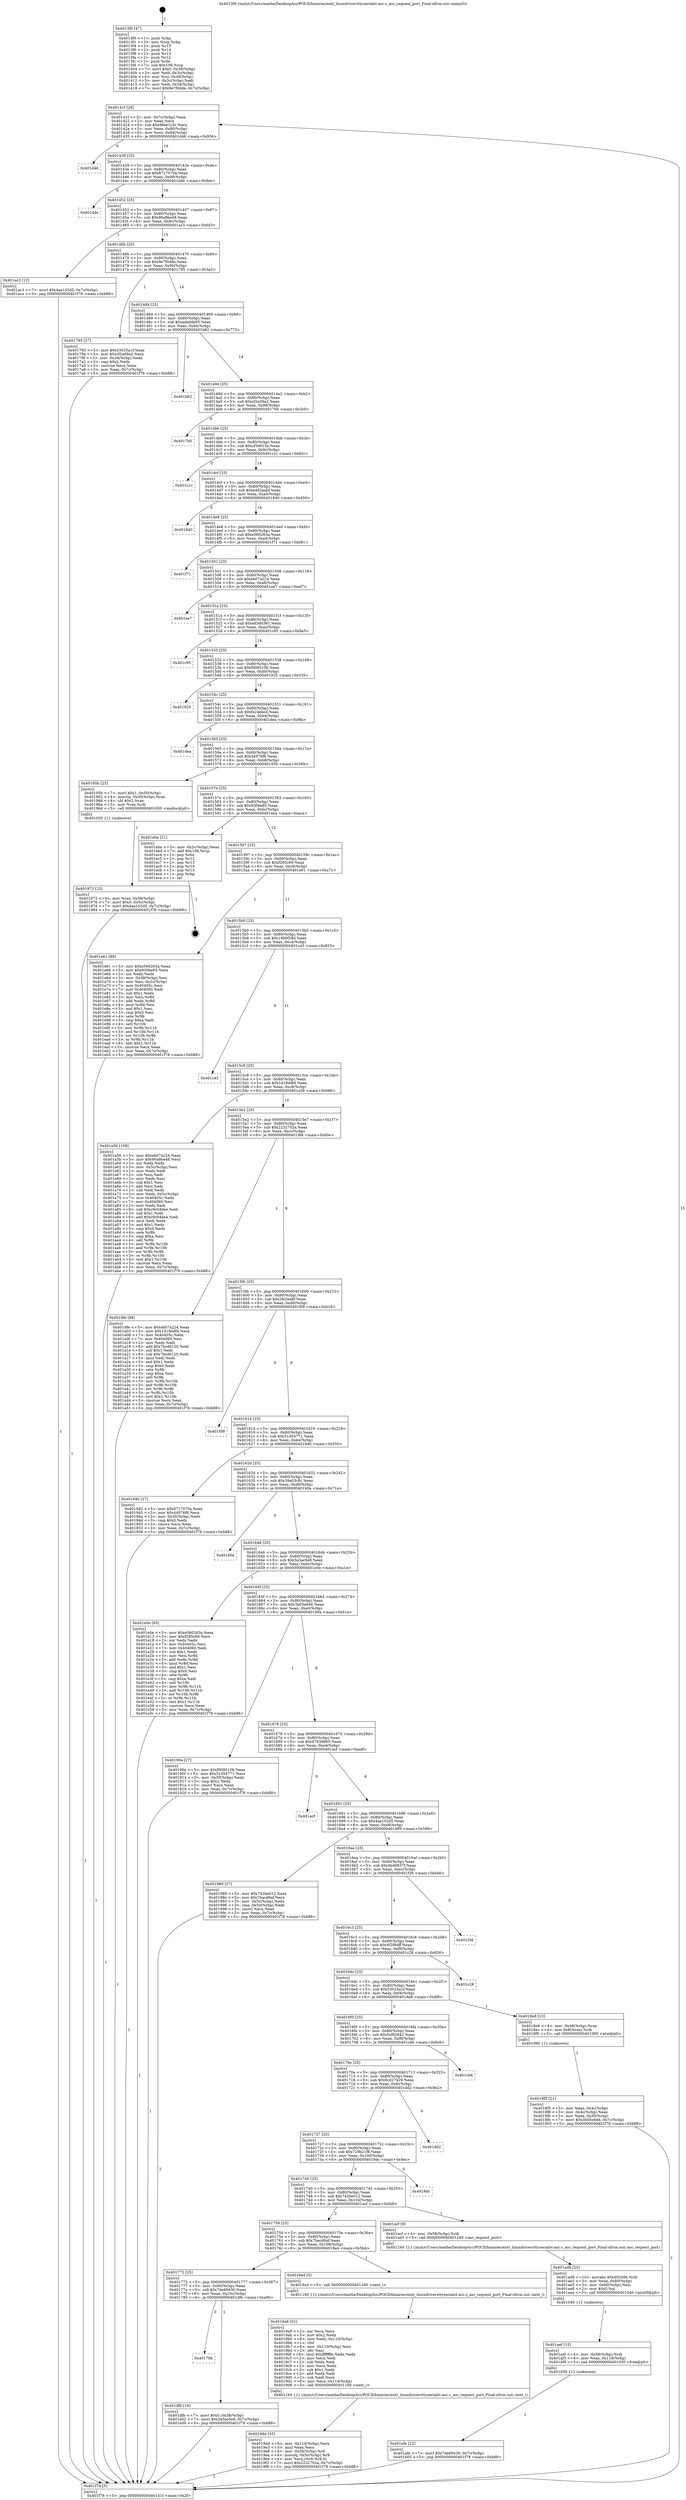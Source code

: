 digraph "0x4013f0" {
  label = "0x4013f0 (/mnt/c/Users/mathe/Desktop/tcc/POCII/binaries/extr_linuxdriversttyserialst-asc.c_asc_request_port_Final-ollvm.out::main(0))"
  labelloc = "t"
  node[shape=record]

  Entry [label="",width=0.3,height=0.3,shape=circle,fillcolor=black,style=filled]
  "0x40141f" [label="{
     0x40141f [26]\l
     | [instrs]\l
     &nbsp;&nbsp;0x40141f \<+3\>: mov -0x7c(%rbp),%eax\l
     &nbsp;&nbsp;0x401422 \<+2\>: mov %eax,%ecx\l
     &nbsp;&nbsp;0x401424 \<+6\>: sub $0x86ee1c3c,%ecx\l
     &nbsp;&nbsp;0x40142a \<+3\>: mov %eax,-0x80(%rbp)\l
     &nbsp;&nbsp;0x40142d \<+6\>: mov %ecx,-0x84(%rbp)\l
     &nbsp;&nbsp;0x401433 \<+6\>: je 0000000000401d46 \<main+0x956\>\l
  }"]
  "0x401d46" [label="{
     0x401d46\l
  }", style=dashed]
  "0x401439" [label="{
     0x401439 [25]\l
     | [instrs]\l
     &nbsp;&nbsp;0x401439 \<+5\>: jmp 000000000040143e \<main+0x4e\>\l
     &nbsp;&nbsp;0x40143e \<+3\>: mov -0x80(%rbp),%eax\l
     &nbsp;&nbsp;0x401441 \<+5\>: sub $0x8717070a,%eax\l
     &nbsp;&nbsp;0x401446 \<+6\>: mov %eax,-0x88(%rbp)\l
     &nbsp;&nbsp;0x40144c \<+6\>: je 0000000000401dde \<main+0x9ee\>\l
  }"]
  Exit [label="",width=0.3,height=0.3,shape=circle,fillcolor=black,style=filled,peripheries=2]
  "0x401dde" [label="{
     0x401dde\l
  }", style=dashed]
  "0x401452" [label="{
     0x401452 [25]\l
     | [instrs]\l
     &nbsp;&nbsp;0x401452 \<+5\>: jmp 0000000000401457 \<main+0x67\>\l
     &nbsp;&nbsp;0x401457 \<+3\>: mov -0x80(%rbp),%eax\l
     &nbsp;&nbsp;0x40145a \<+5\>: sub $0x90a9be48,%eax\l
     &nbsp;&nbsp;0x40145f \<+6\>: mov %eax,-0x8c(%rbp)\l
     &nbsp;&nbsp;0x401465 \<+6\>: je 0000000000401ac3 \<main+0x6d3\>\l
  }"]
  "0x40178b" [label="{
     0x40178b\l
  }", style=dashed]
  "0x401ac3" [label="{
     0x401ac3 [12]\l
     | [instrs]\l
     &nbsp;&nbsp;0x401ac3 \<+7\>: movl $0x4aa102d5,-0x7c(%rbp)\l
     &nbsp;&nbsp;0x401aca \<+5\>: jmp 0000000000401f78 \<main+0xb88\>\l
  }"]
  "0x40146b" [label="{
     0x40146b [25]\l
     | [instrs]\l
     &nbsp;&nbsp;0x40146b \<+5\>: jmp 0000000000401470 \<main+0x80\>\l
     &nbsp;&nbsp;0x401470 \<+3\>: mov -0x80(%rbp),%eax\l
     &nbsp;&nbsp;0x401473 \<+5\>: sub $0x9e7f0dde,%eax\l
     &nbsp;&nbsp;0x401478 \<+6\>: mov %eax,-0x90(%rbp)\l
     &nbsp;&nbsp;0x40147e \<+6\>: je 0000000000401795 \<main+0x3a5\>\l
  }"]
  "0x401dfb" [label="{
     0x401dfb [19]\l
     | [instrs]\l
     &nbsp;&nbsp;0x401dfb \<+7\>: movl $0x0,-0x38(%rbp)\l
     &nbsp;&nbsp;0x401e02 \<+7\>: movl $0x3a3ac5e8,-0x7c(%rbp)\l
     &nbsp;&nbsp;0x401e09 \<+5\>: jmp 0000000000401f78 \<main+0xb88\>\l
  }"]
  "0x401795" [label="{
     0x401795 [27]\l
     | [instrs]\l
     &nbsp;&nbsp;0x401795 \<+5\>: mov $0x53025a1f,%eax\l
     &nbsp;&nbsp;0x40179a \<+5\>: mov $0xcf2a09a2,%ecx\l
     &nbsp;&nbsp;0x40179f \<+3\>: mov -0x34(%rbp),%edx\l
     &nbsp;&nbsp;0x4017a2 \<+3\>: cmp $0x2,%edx\l
     &nbsp;&nbsp;0x4017a5 \<+3\>: cmovne %ecx,%eax\l
     &nbsp;&nbsp;0x4017a8 \<+3\>: mov %eax,-0x7c(%rbp)\l
     &nbsp;&nbsp;0x4017ab \<+5\>: jmp 0000000000401f78 \<main+0xb88\>\l
  }"]
  "0x401484" [label="{
     0x401484 [25]\l
     | [instrs]\l
     &nbsp;&nbsp;0x401484 \<+5\>: jmp 0000000000401489 \<main+0x99\>\l
     &nbsp;&nbsp;0x401489 \<+3\>: mov -0x80(%rbp),%eax\l
     &nbsp;&nbsp;0x40148c \<+5\>: sub $0xaabdda95,%eax\l
     &nbsp;&nbsp;0x401491 \<+6\>: mov %eax,-0x94(%rbp)\l
     &nbsp;&nbsp;0x401497 \<+6\>: je 0000000000401b62 \<main+0x772\>\l
  }"]
  "0x401f78" [label="{
     0x401f78 [5]\l
     | [instrs]\l
     &nbsp;&nbsp;0x401f78 \<+5\>: jmp 000000000040141f \<main+0x2f\>\l
  }"]
  "0x4013f0" [label="{
     0x4013f0 [47]\l
     | [instrs]\l
     &nbsp;&nbsp;0x4013f0 \<+1\>: push %rbp\l
     &nbsp;&nbsp;0x4013f1 \<+3\>: mov %rsp,%rbp\l
     &nbsp;&nbsp;0x4013f4 \<+2\>: push %r15\l
     &nbsp;&nbsp;0x4013f6 \<+2\>: push %r14\l
     &nbsp;&nbsp;0x4013f8 \<+2\>: push %r13\l
     &nbsp;&nbsp;0x4013fa \<+2\>: push %r12\l
     &nbsp;&nbsp;0x4013fc \<+1\>: push %rbx\l
     &nbsp;&nbsp;0x4013fd \<+7\>: sub $0x108,%rsp\l
     &nbsp;&nbsp;0x401404 \<+7\>: movl $0x0,-0x38(%rbp)\l
     &nbsp;&nbsp;0x40140b \<+3\>: mov %edi,-0x3c(%rbp)\l
     &nbsp;&nbsp;0x40140e \<+4\>: mov %rsi,-0x48(%rbp)\l
     &nbsp;&nbsp;0x401412 \<+3\>: mov -0x3c(%rbp),%edi\l
     &nbsp;&nbsp;0x401415 \<+3\>: mov %edi,-0x34(%rbp)\l
     &nbsp;&nbsp;0x401418 \<+7\>: movl $0x9e7f0dde,-0x7c(%rbp)\l
  }"]
  "0x401afe" [label="{
     0x401afe [12]\l
     | [instrs]\l
     &nbsp;&nbsp;0x401afe \<+7\>: movl $0x7de69430,-0x7c(%rbp)\l
     &nbsp;&nbsp;0x401b05 \<+5\>: jmp 0000000000401f78 \<main+0xb88\>\l
  }"]
  "0x401b62" [label="{
     0x401b62\l
  }", style=dashed]
  "0x40149d" [label="{
     0x40149d [25]\l
     | [instrs]\l
     &nbsp;&nbsp;0x40149d \<+5\>: jmp 00000000004014a2 \<main+0xb2\>\l
     &nbsp;&nbsp;0x4014a2 \<+3\>: mov -0x80(%rbp),%eax\l
     &nbsp;&nbsp;0x4014a5 \<+5\>: sub $0xcf2a09a2,%eax\l
     &nbsp;&nbsp;0x4014aa \<+6\>: mov %eax,-0x98(%rbp)\l
     &nbsp;&nbsp;0x4014b0 \<+6\>: je 00000000004017b0 \<main+0x3c0\>\l
  }"]
  "0x401aef" [label="{
     0x401aef [15]\l
     | [instrs]\l
     &nbsp;&nbsp;0x401aef \<+4\>: mov -0x58(%rbp),%rdi\l
     &nbsp;&nbsp;0x401af3 \<+6\>: mov %eax,-0x118(%rbp)\l
     &nbsp;&nbsp;0x401af9 \<+5\>: call 0000000000401030 \<free@plt\>\l
     | [calls]\l
     &nbsp;&nbsp;0x401030 \{1\} (unknown)\l
  }"]
  "0x4017b0" [label="{
     0x4017b0\l
  }", style=dashed]
  "0x4014b6" [label="{
     0x4014b6 [25]\l
     | [instrs]\l
     &nbsp;&nbsp;0x4014b6 \<+5\>: jmp 00000000004014bb \<main+0xcb\>\l
     &nbsp;&nbsp;0x4014bb \<+3\>: mov -0x80(%rbp),%eax\l
     &nbsp;&nbsp;0x4014be \<+5\>: sub $0xcf3d615a,%eax\l
     &nbsp;&nbsp;0x4014c3 \<+6\>: mov %eax,-0x9c(%rbp)\l
     &nbsp;&nbsp;0x4014c9 \<+6\>: je 0000000000401c1c \<main+0x82c\>\l
  }"]
  "0x401ad8" [label="{
     0x401ad8 [23]\l
     | [instrs]\l
     &nbsp;&nbsp;0x401ad8 \<+10\>: movabs $0x4020d6,%rdi\l
     &nbsp;&nbsp;0x401ae2 \<+3\>: mov %eax,-0x60(%rbp)\l
     &nbsp;&nbsp;0x401ae5 \<+3\>: mov -0x60(%rbp),%esi\l
     &nbsp;&nbsp;0x401ae8 \<+2\>: mov $0x0,%al\l
     &nbsp;&nbsp;0x401aea \<+5\>: call 0000000000401040 \<printf@plt\>\l
     | [calls]\l
     &nbsp;&nbsp;0x401040 \{1\} (unknown)\l
  }"]
  "0x401c1c" [label="{
     0x401c1c\l
  }", style=dashed]
  "0x4014cf" [label="{
     0x4014cf [25]\l
     | [instrs]\l
     &nbsp;&nbsp;0x4014cf \<+5\>: jmp 00000000004014d4 \<main+0xe4\>\l
     &nbsp;&nbsp;0x4014d4 \<+3\>: mov -0x80(%rbp),%eax\l
     &nbsp;&nbsp;0x4014d7 \<+5\>: sub $0xe482aabf,%eax\l
     &nbsp;&nbsp;0x4014dc \<+6\>: mov %eax,-0xa0(%rbp)\l
     &nbsp;&nbsp;0x4014e2 \<+6\>: je 0000000000401840 \<main+0x450\>\l
  }"]
  "0x4019dd" [label="{
     0x4019dd [33]\l
     | [instrs]\l
     &nbsp;&nbsp;0x4019dd \<+6\>: mov -0x114(%rbp),%ecx\l
     &nbsp;&nbsp;0x4019e3 \<+3\>: imul %eax,%ecx\l
     &nbsp;&nbsp;0x4019e6 \<+4\>: mov -0x58(%rbp),%r8\l
     &nbsp;&nbsp;0x4019ea \<+4\>: movslq -0x5c(%rbp),%r9\l
     &nbsp;&nbsp;0x4019ee \<+4\>: mov %ecx,(%r8,%r9,4)\l
     &nbsp;&nbsp;0x4019f2 \<+7\>: movl $0x2232702a,-0x7c(%rbp)\l
     &nbsp;&nbsp;0x4019f9 \<+5\>: jmp 0000000000401f78 \<main+0xb88\>\l
  }"]
  "0x401840" [label="{
     0x401840\l
  }", style=dashed]
  "0x4014e8" [label="{
     0x4014e8 [25]\l
     | [instrs]\l
     &nbsp;&nbsp;0x4014e8 \<+5\>: jmp 00000000004014ed \<main+0xfd\>\l
     &nbsp;&nbsp;0x4014ed \<+3\>: mov -0x80(%rbp),%eax\l
     &nbsp;&nbsp;0x4014f0 \<+5\>: sub $0xe560263a,%eax\l
     &nbsp;&nbsp;0x4014f5 \<+6\>: mov %eax,-0xa4(%rbp)\l
     &nbsp;&nbsp;0x4014fb \<+6\>: je 0000000000401f71 \<main+0xb81\>\l
  }"]
  "0x4019a9" [label="{
     0x4019a9 [52]\l
     | [instrs]\l
     &nbsp;&nbsp;0x4019a9 \<+2\>: xor %ecx,%ecx\l
     &nbsp;&nbsp;0x4019ab \<+5\>: mov $0x2,%edx\l
     &nbsp;&nbsp;0x4019b0 \<+6\>: mov %edx,-0x110(%rbp)\l
     &nbsp;&nbsp;0x4019b6 \<+1\>: cltd\l
     &nbsp;&nbsp;0x4019b7 \<+6\>: mov -0x110(%rbp),%esi\l
     &nbsp;&nbsp;0x4019bd \<+2\>: idiv %esi\l
     &nbsp;&nbsp;0x4019bf \<+6\>: imul $0xfffffffe,%edx,%edx\l
     &nbsp;&nbsp;0x4019c5 \<+2\>: mov %ecx,%edi\l
     &nbsp;&nbsp;0x4019c7 \<+2\>: sub %edx,%edi\l
     &nbsp;&nbsp;0x4019c9 \<+2\>: mov %ecx,%edx\l
     &nbsp;&nbsp;0x4019cb \<+3\>: sub $0x1,%edx\l
     &nbsp;&nbsp;0x4019ce \<+2\>: add %edx,%edi\l
     &nbsp;&nbsp;0x4019d0 \<+2\>: sub %edi,%ecx\l
     &nbsp;&nbsp;0x4019d2 \<+6\>: mov %ecx,-0x114(%rbp)\l
     &nbsp;&nbsp;0x4019d8 \<+5\>: call 0000000000401160 \<next_i\>\l
     | [calls]\l
     &nbsp;&nbsp;0x401160 \{1\} (/mnt/c/Users/mathe/Desktop/tcc/POCII/binaries/extr_linuxdriversttyserialst-asc.c_asc_request_port_Final-ollvm.out::next_i)\l
  }"]
  "0x401f71" [label="{
     0x401f71\l
  }", style=dashed]
  "0x401501" [label="{
     0x401501 [25]\l
     | [instrs]\l
     &nbsp;&nbsp;0x401501 \<+5\>: jmp 0000000000401506 \<main+0x116\>\l
     &nbsp;&nbsp;0x401506 \<+3\>: mov -0x80(%rbp),%eax\l
     &nbsp;&nbsp;0x401509 \<+5\>: sub $0xeb07a224,%eax\l
     &nbsp;&nbsp;0x40150e \<+6\>: mov %eax,-0xa8(%rbp)\l
     &nbsp;&nbsp;0x401514 \<+6\>: je 0000000000401ee7 \<main+0xaf7\>\l
  }"]
  "0x401772" [label="{
     0x401772 [25]\l
     | [instrs]\l
     &nbsp;&nbsp;0x401772 \<+5\>: jmp 0000000000401777 \<main+0x387\>\l
     &nbsp;&nbsp;0x401777 \<+3\>: mov -0x80(%rbp),%eax\l
     &nbsp;&nbsp;0x40177a \<+5\>: sub $0x7de69430,%eax\l
     &nbsp;&nbsp;0x40177f \<+6\>: mov %eax,-0x10c(%rbp)\l
     &nbsp;&nbsp;0x401785 \<+6\>: je 0000000000401dfb \<main+0xa0b\>\l
  }"]
  "0x401ee7" [label="{
     0x401ee7\l
  }", style=dashed]
  "0x40151a" [label="{
     0x40151a [25]\l
     | [instrs]\l
     &nbsp;&nbsp;0x40151a \<+5\>: jmp 000000000040151f \<main+0x12f\>\l
     &nbsp;&nbsp;0x40151f \<+3\>: mov -0x80(%rbp),%eax\l
     &nbsp;&nbsp;0x401522 \<+5\>: sub $0xed3d0361,%eax\l
     &nbsp;&nbsp;0x401527 \<+6\>: mov %eax,-0xac(%rbp)\l
     &nbsp;&nbsp;0x40152d \<+6\>: je 0000000000401c95 \<main+0x8a5\>\l
  }"]
  "0x4019a4" [label="{
     0x4019a4 [5]\l
     | [instrs]\l
     &nbsp;&nbsp;0x4019a4 \<+5\>: call 0000000000401160 \<next_i\>\l
     | [calls]\l
     &nbsp;&nbsp;0x401160 \{1\} (/mnt/c/Users/mathe/Desktop/tcc/POCII/binaries/extr_linuxdriversttyserialst-asc.c_asc_request_port_Final-ollvm.out::next_i)\l
  }"]
  "0x401c95" [label="{
     0x401c95\l
  }", style=dashed]
  "0x401533" [label="{
     0x401533 [25]\l
     | [instrs]\l
     &nbsp;&nbsp;0x401533 \<+5\>: jmp 0000000000401538 \<main+0x148\>\l
     &nbsp;&nbsp;0x401538 \<+3\>: mov -0x80(%rbp),%eax\l
     &nbsp;&nbsp;0x40153b \<+5\>: sub $0xf009510b,%eax\l
     &nbsp;&nbsp;0x401540 \<+6\>: mov %eax,-0xb0(%rbp)\l
     &nbsp;&nbsp;0x401546 \<+6\>: je 0000000000401925 \<main+0x535\>\l
  }"]
  "0x401759" [label="{
     0x401759 [25]\l
     | [instrs]\l
     &nbsp;&nbsp;0x401759 \<+5\>: jmp 000000000040175e \<main+0x36e\>\l
     &nbsp;&nbsp;0x40175e \<+3\>: mov -0x80(%rbp),%eax\l
     &nbsp;&nbsp;0x401761 \<+5\>: sub $0x7bacd6af,%eax\l
     &nbsp;&nbsp;0x401766 \<+6\>: mov %eax,-0x108(%rbp)\l
     &nbsp;&nbsp;0x40176c \<+6\>: je 00000000004019a4 \<main+0x5b4\>\l
  }"]
  "0x401925" [label="{
     0x401925\l
  }", style=dashed]
  "0x40154c" [label="{
     0x40154c [25]\l
     | [instrs]\l
     &nbsp;&nbsp;0x40154c \<+5\>: jmp 0000000000401551 \<main+0x161\>\l
     &nbsp;&nbsp;0x401551 \<+3\>: mov -0x80(%rbp),%eax\l
     &nbsp;&nbsp;0x401554 \<+5\>: sub $0xfe24ebcd,%eax\l
     &nbsp;&nbsp;0x401559 \<+6\>: mov %eax,-0xb4(%rbp)\l
     &nbsp;&nbsp;0x40155f \<+6\>: je 0000000000401dea \<main+0x9fa\>\l
  }"]
  "0x401acf" [label="{
     0x401acf [9]\l
     | [instrs]\l
     &nbsp;&nbsp;0x401acf \<+4\>: mov -0x58(%rbp),%rdi\l
     &nbsp;&nbsp;0x401ad3 \<+5\>: call 0000000000401240 \<asc_request_port\>\l
     | [calls]\l
     &nbsp;&nbsp;0x401240 \{1\} (/mnt/c/Users/mathe/Desktop/tcc/POCII/binaries/extr_linuxdriversttyserialst-asc.c_asc_request_port_Final-ollvm.out::asc_request_port)\l
  }"]
  "0x401dea" [label="{
     0x401dea\l
  }", style=dashed]
  "0x401565" [label="{
     0x401565 [25]\l
     | [instrs]\l
     &nbsp;&nbsp;0x401565 \<+5\>: jmp 000000000040156a \<main+0x17a\>\l
     &nbsp;&nbsp;0x40156a \<+3\>: mov -0x80(%rbp),%eax\l
     &nbsp;&nbsp;0x40156d \<+5\>: sub $0x44976f6,%eax\l
     &nbsp;&nbsp;0x401572 \<+6\>: mov %eax,-0xb8(%rbp)\l
     &nbsp;&nbsp;0x401578 \<+6\>: je 000000000040195b \<main+0x56b\>\l
  }"]
  "0x401740" [label="{
     0x401740 [25]\l
     | [instrs]\l
     &nbsp;&nbsp;0x401740 \<+5\>: jmp 0000000000401745 \<main+0x355\>\l
     &nbsp;&nbsp;0x401745 \<+3\>: mov -0x80(%rbp),%eax\l
     &nbsp;&nbsp;0x401748 \<+5\>: sub $0x742be012,%eax\l
     &nbsp;&nbsp;0x40174d \<+6\>: mov %eax,-0x104(%rbp)\l
     &nbsp;&nbsp;0x401753 \<+6\>: je 0000000000401acf \<main+0x6df\>\l
  }"]
  "0x40195b" [label="{
     0x40195b [23]\l
     | [instrs]\l
     &nbsp;&nbsp;0x40195b \<+7\>: movl $0x1,-0x50(%rbp)\l
     &nbsp;&nbsp;0x401962 \<+4\>: movslq -0x50(%rbp),%rax\l
     &nbsp;&nbsp;0x401966 \<+4\>: shl $0x2,%rax\l
     &nbsp;&nbsp;0x40196a \<+3\>: mov %rax,%rdi\l
     &nbsp;&nbsp;0x40196d \<+5\>: call 0000000000401050 \<malloc@plt\>\l
     | [calls]\l
     &nbsp;&nbsp;0x401050 \{1\} (unknown)\l
  }"]
  "0x40157e" [label="{
     0x40157e [25]\l
     | [instrs]\l
     &nbsp;&nbsp;0x40157e \<+5\>: jmp 0000000000401583 \<main+0x193\>\l
     &nbsp;&nbsp;0x401583 \<+3\>: mov -0x80(%rbp),%eax\l
     &nbsp;&nbsp;0x401586 \<+5\>: sub $0x930be85,%eax\l
     &nbsp;&nbsp;0x40158b \<+6\>: mov %eax,-0xbc(%rbp)\l
     &nbsp;&nbsp;0x401591 \<+6\>: je 0000000000401eba \<main+0xaca\>\l
  }"]
  "0x4018dc" [label="{
     0x4018dc\l
  }", style=dashed]
  "0x401eba" [label="{
     0x401eba [21]\l
     | [instrs]\l
     &nbsp;&nbsp;0x401eba \<+3\>: mov -0x2c(%rbp),%eax\l
     &nbsp;&nbsp;0x401ebd \<+7\>: add $0x108,%rsp\l
     &nbsp;&nbsp;0x401ec4 \<+1\>: pop %rbx\l
     &nbsp;&nbsp;0x401ec5 \<+2\>: pop %r12\l
     &nbsp;&nbsp;0x401ec7 \<+2\>: pop %r13\l
     &nbsp;&nbsp;0x401ec9 \<+2\>: pop %r14\l
     &nbsp;&nbsp;0x401ecb \<+2\>: pop %r15\l
     &nbsp;&nbsp;0x401ecd \<+1\>: pop %rbp\l
     &nbsp;&nbsp;0x401ece \<+1\>: ret\l
  }"]
  "0x401597" [label="{
     0x401597 [25]\l
     | [instrs]\l
     &nbsp;&nbsp;0x401597 \<+5\>: jmp 000000000040159c \<main+0x1ac\>\l
     &nbsp;&nbsp;0x40159c \<+3\>: mov -0x80(%rbp),%eax\l
     &nbsp;&nbsp;0x40159f \<+5\>: sub $0xf295c69,%eax\l
     &nbsp;&nbsp;0x4015a4 \<+6\>: mov %eax,-0xc0(%rbp)\l
     &nbsp;&nbsp;0x4015aa \<+6\>: je 0000000000401e61 \<main+0xa71\>\l
  }"]
  "0x401727" [label="{
     0x401727 [25]\l
     | [instrs]\l
     &nbsp;&nbsp;0x401727 \<+5\>: jmp 000000000040172c \<main+0x33c\>\l
     &nbsp;&nbsp;0x40172c \<+3\>: mov -0x80(%rbp),%eax\l
     &nbsp;&nbsp;0x40172f \<+5\>: sub $0x729b21f8,%eax\l
     &nbsp;&nbsp;0x401734 \<+6\>: mov %eax,-0x100(%rbp)\l
     &nbsp;&nbsp;0x40173a \<+6\>: je 00000000004018dc \<main+0x4ec\>\l
  }"]
  "0x401e61" [label="{
     0x401e61 [89]\l
     | [instrs]\l
     &nbsp;&nbsp;0x401e61 \<+5\>: mov $0xe560263a,%eax\l
     &nbsp;&nbsp;0x401e66 \<+5\>: mov $0x930be85,%ecx\l
     &nbsp;&nbsp;0x401e6b \<+2\>: xor %edx,%edx\l
     &nbsp;&nbsp;0x401e6d \<+3\>: mov -0x38(%rbp),%esi\l
     &nbsp;&nbsp;0x401e70 \<+3\>: mov %esi,-0x2c(%rbp)\l
     &nbsp;&nbsp;0x401e73 \<+7\>: mov 0x40405c,%esi\l
     &nbsp;&nbsp;0x401e7a \<+7\>: mov 0x404060,%edi\l
     &nbsp;&nbsp;0x401e81 \<+3\>: sub $0x1,%edx\l
     &nbsp;&nbsp;0x401e84 \<+3\>: mov %esi,%r8d\l
     &nbsp;&nbsp;0x401e87 \<+3\>: add %edx,%r8d\l
     &nbsp;&nbsp;0x401e8a \<+4\>: imul %r8d,%esi\l
     &nbsp;&nbsp;0x401e8e \<+3\>: and $0x1,%esi\l
     &nbsp;&nbsp;0x401e91 \<+3\>: cmp $0x0,%esi\l
     &nbsp;&nbsp;0x401e94 \<+4\>: sete %r9b\l
     &nbsp;&nbsp;0x401e98 \<+3\>: cmp $0xa,%edi\l
     &nbsp;&nbsp;0x401e9b \<+4\>: setl %r10b\l
     &nbsp;&nbsp;0x401e9f \<+3\>: mov %r9b,%r11b\l
     &nbsp;&nbsp;0x401ea2 \<+3\>: and %r10b,%r11b\l
     &nbsp;&nbsp;0x401ea5 \<+3\>: xor %r10b,%r9b\l
     &nbsp;&nbsp;0x401ea8 \<+3\>: or %r9b,%r11b\l
     &nbsp;&nbsp;0x401eab \<+4\>: test $0x1,%r11b\l
     &nbsp;&nbsp;0x401eaf \<+3\>: cmovne %ecx,%eax\l
     &nbsp;&nbsp;0x401eb2 \<+3\>: mov %eax,-0x7c(%rbp)\l
     &nbsp;&nbsp;0x401eb5 \<+5\>: jmp 0000000000401f78 \<main+0xb88\>\l
  }"]
  "0x4015b0" [label="{
     0x4015b0 [25]\l
     | [instrs]\l
     &nbsp;&nbsp;0x4015b0 \<+5\>: jmp 00000000004015b5 \<main+0x1c5\>\l
     &nbsp;&nbsp;0x4015b5 \<+3\>: mov -0x80(%rbp),%eax\l
     &nbsp;&nbsp;0x4015b8 \<+5\>: sub $0x1990f28d,%eax\l
     &nbsp;&nbsp;0x4015bd \<+6\>: mov %eax,-0xc4(%rbp)\l
     &nbsp;&nbsp;0x4015c3 \<+6\>: je 0000000000401c43 \<main+0x853\>\l
  }"]
  "0x401dd2" [label="{
     0x401dd2\l
  }", style=dashed]
  "0x401c43" [label="{
     0x401c43\l
  }", style=dashed]
  "0x4015c9" [label="{
     0x4015c9 [25]\l
     | [instrs]\l
     &nbsp;&nbsp;0x4015c9 \<+5\>: jmp 00000000004015ce \<main+0x1de\>\l
     &nbsp;&nbsp;0x4015ce \<+3\>: mov -0x80(%rbp),%eax\l
     &nbsp;&nbsp;0x4015d1 \<+5\>: sub $0x1d18ddf4,%eax\l
     &nbsp;&nbsp;0x4015d6 \<+6\>: mov %eax,-0xc8(%rbp)\l
     &nbsp;&nbsp;0x4015dc \<+6\>: je 0000000000401a56 \<main+0x666\>\l
  }"]
  "0x40170e" [label="{
     0x40170e [25]\l
     | [instrs]\l
     &nbsp;&nbsp;0x40170e \<+5\>: jmp 0000000000401713 \<main+0x323\>\l
     &nbsp;&nbsp;0x401713 \<+3\>: mov -0x80(%rbp),%eax\l
     &nbsp;&nbsp;0x401716 \<+5\>: sub $0x6cd27429,%eax\l
     &nbsp;&nbsp;0x40171b \<+6\>: mov %eax,-0xfc(%rbp)\l
     &nbsp;&nbsp;0x401721 \<+6\>: je 0000000000401dd2 \<main+0x9e2\>\l
  }"]
  "0x401a56" [label="{
     0x401a56 [109]\l
     | [instrs]\l
     &nbsp;&nbsp;0x401a56 \<+5\>: mov $0xeb07a224,%eax\l
     &nbsp;&nbsp;0x401a5b \<+5\>: mov $0x90a9be48,%ecx\l
     &nbsp;&nbsp;0x401a60 \<+2\>: xor %edx,%edx\l
     &nbsp;&nbsp;0x401a62 \<+3\>: mov -0x5c(%rbp),%esi\l
     &nbsp;&nbsp;0x401a65 \<+2\>: mov %edx,%edi\l
     &nbsp;&nbsp;0x401a67 \<+2\>: sub %esi,%edi\l
     &nbsp;&nbsp;0x401a69 \<+2\>: mov %edx,%esi\l
     &nbsp;&nbsp;0x401a6b \<+3\>: sub $0x1,%esi\l
     &nbsp;&nbsp;0x401a6e \<+2\>: add %esi,%edi\l
     &nbsp;&nbsp;0x401a70 \<+2\>: sub %edi,%edx\l
     &nbsp;&nbsp;0x401a72 \<+3\>: mov %edx,-0x5c(%rbp)\l
     &nbsp;&nbsp;0x401a75 \<+7\>: mov 0x40405c,%edx\l
     &nbsp;&nbsp;0x401a7c \<+7\>: mov 0x404060,%esi\l
     &nbsp;&nbsp;0x401a83 \<+2\>: mov %edx,%edi\l
     &nbsp;&nbsp;0x401a85 \<+6\>: sub $0xc9c04dee,%edi\l
     &nbsp;&nbsp;0x401a8b \<+3\>: sub $0x1,%edi\l
     &nbsp;&nbsp;0x401a8e \<+6\>: add $0xc9c04dee,%edi\l
     &nbsp;&nbsp;0x401a94 \<+3\>: imul %edi,%edx\l
     &nbsp;&nbsp;0x401a97 \<+3\>: and $0x1,%edx\l
     &nbsp;&nbsp;0x401a9a \<+3\>: cmp $0x0,%edx\l
     &nbsp;&nbsp;0x401a9d \<+4\>: sete %r8b\l
     &nbsp;&nbsp;0x401aa1 \<+3\>: cmp $0xa,%esi\l
     &nbsp;&nbsp;0x401aa4 \<+4\>: setl %r9b\l
     &nbsp;&nbsp;0x401aa8 \<+3\>: mov %r8b,%r10b\l
     &nbsp;&nbsp;0x401aab \<+3\>: and %r9b,%r10b\l
     &nbsp;&nbsp;0x401aae \<+3\>: xor %r9b,%r8b\l
     &nbsp;&nbsp;0x401ab1 \<+3\>: or %r8b,%r10b\l
     &nbsp;&nbsp;0x401ab4 \<+4\>: test $0x1,%r10b\l
     &nbsp;&nbsp;0x401ab8 \<+3\>: cmovne %ecx,%eax\l
     &nbsp;&nbsp;0x401abb \<+3\>: mov %eax,-0x7c(%rbp)\l
     &nbsp;&nbsp;0x401abe \<+5\>: jmp 0000000000401f78 \<main+0xb88\>\l
  }"]
  "0x4015e2" [label="{
     0x4015e2 [25]\l
     | [instrs]\l
     &nbsp;&nbsp;0x4015e2 \<+5\>: jmp 00000000004015e7 \<main+0x1f7\>\l
     &nbsp;&nbsp;0x4015e7 \<+3\>: mov -0x80(%rbp),%eax\l
     &nbsp;&nbsp;0x4015ea \<+5\>: sub $0x2232702a,%eax\l
     &nbsp;&nbsp;0x4015ef \<+6\>: mov %eax,-0xcc(%rbp)\l
     &nbsp;&nbsp;0x4015f5 \<+6\>: je 00000000004019fe \<main+0x60e\>\l
  }"]
  "0x401cb6" [label="{
     0x401cb6\l
  }", style=dashed]
  "0x4019fe" [label="{
     0x4019fe [88]\l
     | [instrs]\l
     &nbsp;&nbsp;0x4019fe \<+5\>: mov $0xeb07a224,%eax\l
     &nbsp;&nbsp;0x401a03 \<+5\>: mov $0x1d18ddf4,%ecx\l
     &nbsp;&nbsp;0x401a08 \<+7\>: mov 0x40405c,%edx\l
     &nbsp;&nbsp;0x401a0f \<+7\>: mov 0x404060,%esi\l
     &nbsp;&nbsp;0x401a16 \<+2\>: mov %edx,%edi\l
     &nbsp;&nbsp;0x401a18 \<+6\>: add $0x7bcd6120,%edi\l
     &nbsp;&nbsp;0x401a1e \<+3\>: sub $0x1,%edi\l
     &nbsp;&nbsp;0x401a21 \<+6\>: sub $0x7bcd6120,%edi\l
     &nbsp;&nbsp;0x401a27 \<+3\>: imul %edi,%edx\l
     &nbsp;&nbsp;0x401a2a \<+3\>: and $0x1,%edx\l
     &nbsp;&nbsp;0x401a2d \<+3\>: cmp $0x0,%edx\l
     &nbsp;&nbsp;0x401a30 \<+4\>: sete %r8b\l
     &nbsp;&nbsp;0x401a34 \<+3\>: cmp $0xa,%esi\l
     &nbsp;&nbsp;0x401a37 \<+4\>: setl %r9b\l
     &nbsp;&nbsp;0x401a3b \<+3\>: mov %r8b,%r10b\l
     &nbsp;&nbsp;0x401a3e \<+3\>: and %r9b,%r10b\l
     &nbsp;&nbsp;0x401a41 \<+3\>: xor %r9b,%r8b\l
     &nbsp;&nbsp;0x401a44 \<+3\>: or %r8b,%r10b\l
     &nbsp;&nbsp;0x401a47 \<+4\>: test $0x1,%r10b\l
     &nbsp;&nbsp;0x401a4b \<+3\>: cmovne %ecx,%eax\l
     &nbsp;&nbsp;0x401a4e \<+3\>: mov %eax,-0x7c(%rbp)\l
     &nbsp;&nbsp;0x401a51 \<+5\>: jmp 0000000000401f78 \<main+0xb88\>\l
  }"]
  "0x4015fb" [label="{
     0x4015fb [25]\l
     | [instrs]\l
     &nbsp;&nbsp;0x4015fb \<+5\>: jmp 0000000000401600 \<main+0x210\>\l
     &nbsp;&nbsp;0x401600 \<+3\>: mov -0x80(%rbp),%eax\l
     &nbsp;&nbsp;0x401603 \<+5\>: sub $0x2fe2ea8f,%eax\l
     &nbsp;&nbsp;0x401608 \<+6\>: mov %eax,-0xd0(%rbp)\l
     &nbsp;&nbsp;0x40160e \<+6\>: je 0000000000401f08 \<main+0xb18\>\l
  }"]
  "0x401972" [label="{
     0x401972 [23]\l
     | [instrs]\l
     &nbsp;&nbsp;0x401972 \<+4\>: mov %rax,-0x58(%rbp)\l
     &nbsp;&nbsp;0x401976 \<+7\>: movl $0x0,-0x5c(%rbp)\l
     &nbsp;&nbsp;0x40197d \<+7\>: movl $0x4aa102d5,-0x7c(%rbp)\l
     &nbsp;&nbsp;0x401984 \<+5\>: jmp 0000000000401f78 \<main+0xb88\>\l
  }"]
  "0x401f08" [label="{
     0x401f08\l
  }", style=dashed]
  "0x401614" [label="{
     0x401614 [25]\l
     | [instrs]\l
     &nbsp;&nbsp;0x401614 \<+5\>: jmp 0000000000401619 \<main+0x229\>\l
     &nbsp;&nbsp;0x401619 \<+3\>: mov -0x80(%rbp),%eax\l
     &nbsp;&nbsp;0x40161c \<+5\>: sub $0x31d54771,%eax\l
     &nbsp;&nbsp;0x401621 \<+6\>: mov %eax,-0xd4(%rbp)\l
     &nbsp;&nbsp;0x401627 \<+6\>: je 0000000000401940 \<main+0x550\>\l
  }"]
  "0x4018f5" [label="{
     0x4018f5 [21]\l
     | [instrs]\l
     &nbsp;&nbsp;0x4018f5 \<+3\>: mov %eax,-0x4c(%rbp)\l
     &nbsp;&nbsp;0x4018f8 \<+3\>: mov -0x4c(%rbp),%eax\l
     &nbsp;&nbsp;0x4018fb \<+3\>: mov %eax,-0x30(%rbp)\l
     &nbsp;&nbsp;0x4018fe \<+7\>: movl $0x3b05e846,-0x7c(%rbp)\l
     &nbsp;&nbsp;0x401905 \<+5\>: jmp 0000000000401f78 \<main+0xb88\>\l
  }"]
  "0x401940" [label="{
     0x401940 [27]\l
     | [instrs]\l
     &nbsp;&nbsp;0x401940 \<+5\>: mov $0x8717070a,%eax\l
     &nbsp;&nbsp;0x401945 \<+5\>: mov $0x44976f6,%ecx\l
     &nbsp;&nbsp;0x40194a \<+3\>: mov -0x30(%rbp),%edx\l
     &nbsp;&nbsp;0x40194d \<+3\>: cmp $0x0,%edx\l
     &nbsp;&nbsp;0x401950 \<+3\>: cmove %ecx,%eax\l
     &nbsp;&nbsp;0x401953 \<+3\>: mov %eax,-0x7c(%rbp)\l
     &nbsp;&nbsp;0x401956 \<+5\>: jmp 0000000000401f78 \<main+0xb88\>\l
  }"]
  "0x40162d" [label="{
     0x40162d [25]\l
     | [instrs]\l
     &nbsp;&nbsp;0x40162d \<+5\>: jmp 0000000000401632 \<main+0x242\>\l
     &nbsp;&nbsp;0x401632 \<+3\>: mov -0x80(%rbp),%eax\l
     &nbsp;&nbsp;0x401635 \<+5\>: sub $0x39a03c8c,%eax\l
     &nbsp;&nbsp;0x40163a \<+6\>: mov %eax,-0xd8(%rbp)\l
     &nbsp;&nbsp;0x401640 \<+6\>: je 0000000000401b0a \<main+0x71a\>\l
  }"]
  "0x4016f5" [label="{
     0x4016f5 [25]\l
     | [instrs]\l
     &nbsp;&nbsp;0x4016f5 \<+5\>: jmp 00000000004016fa \<main+0x30a\>\l
     &nbsp;&nbsp;0x4016fa \<+3\>: mov -0x80(%rbp),%eax\l
     &nbsp;&nbsp;0x4016fd \<+5\>: sub $0x5cf92842,%eax\l
     &nbsp;&nbsp;0x401702 \<+6\>: mov %eax,-0xf8(%rbp)\l
     &nbsp;&nbsp;0x401708 \<+6\>: je 0000000000401cb6 \<main+0x8c6\>\l
  }"]
  "0x401b0a" [label="{
     0x401b0a\l
  }", style=dashed]
  "0x401646" [label="{
     0x401646 [25]\l
     | [instrs]\l
     &nbsp;&nbsp;0x401646 \<+5\>: jmp 000000000040164b \<main+0x25b\>\l
     &nbsp;&nbsp;0x40164b \<+3\>: mov -0x80(%rbp),%eax\l
     &nbsp;&nbsp;0x40164e \<+5\>: sub $0x3a3ac5e8,%eax\l
     &nbsp;&nbsp;0x401653 \<+6\>: mov %eax,-0xdc(%rbp)\l
     &nbsp;&nbsp;0x401659 \<+6\>: je 0000000000401e0e \<main+0xa1e\>\l
  }"]
  "0x4018e8" [label="{
     0x4018e8 [13]\l
     | [instrs]\l
     &nbsp;&nbsp;0x4018e8 \<+4\>: mov -0x48(%rbp),%rax\l
     &nbsp;&nbsp;0x4018ec \<+4\>: mov 0x8(%rax),%rdi\l
     &nbsp;&nbsp;0x4018f0 \<+5\>: call 0000000000401060 \<atoi@plt\>\l
     | [calls]\l
     &nbsp;&nbsp;0x401060 \{1\} (unknown)\l
  }"]
  "0x401e0e" [label="{
     0x401e0e [83]\l
     | [instrs]\l
     &nbsp;&nbsp;0x401e0e \<+5\>: mov $0xe560263a,%eax\l
     &nbsp;&nbsp;0x401e13 \<+5\>: mov $0xf295c69,%ecx\l
     &nbsp;&nbsp;0x401e18 \<+2\>: xor %edx,%edx\l
     &nbsp;&nbsp;0x401e1a \<+7\>: mov 0x40405c,%esi\l
     &nbsp;&nbsp;0x401e21 \<+7\>: mov 0x404060,%edi\l
     &nbsp;&nbsp;0x401e28 \<+3\>: sub $0x1,%edx\l
     &nbsp;&nbsp;0x401e2b \<+3\>: mov %esi,%r8d\l
     &nbsp;&nbsp;0x401e2e \<+3\>: add %edx,%r8d\l
     &nbsp;&nbsp;0x401e31 \<+4\>: imul %r8d,%esi\l
     &nbsp;&nbsp;0x401e35 \<+3\>: and $0x1,%esi\l
     &nbsp;&nbsp;0x401e38 \<+3\>: cmp $0x0,%esi\l
     &nbsp;&nbsp;0x401e3b \<+4\>: sete %r9b\l
     &nbsp;&nbsp;0x401e3f \<+3\>: cmp $0xa,%edi\l
     &nbsp;&nbsp;0x401e42 \<+4\>: setl %r10b\l
     &nbsp;&nbsp;0x401e46 \<+3\>: mov %r9b,%r11b\l
     &nbsp;&nbsp;0x401e49 \<+3\>: and %r10b,%r11b\l
     &nbsp;&nbsp;0x401e4c \<+3\>: xor %r10b,%r9b\l
     &nbsp;&nbsp;0x401e4f \<+3\>: or %r9b,%r11b\l
     &nbsp;&nbsp;0x401e52 \<+4\>: test $0x1,%r11b\l
     &nbsp;&nbsp;0x401e56 \<+3\>: cmovne %ecx,%eax\l
     &nbsp;&nbsp;0x401e59 \<+3\>: mov %eax,-0x7c(%rbp)\l
     &nbsp;&nbsp;0x401e5c \<+5\>: jmp 0000000000401f78 \<main+0xb88\>\l
  }"]
  "0x40165f" [label="{
     0x40165f [25]\l
     | [instrs]\l
     &nbsp;&nbsp;0x40165f \<+5\>: jmp 0000000000401664 \<main+0x274\>\l
     &nbsp;&nbsp;0x401664 \<+3\>: mov -0x80(%rbp),%eax\l
     &nbsp;&nbsp;0x401667 \<+5\>: sub $0x3b05e846,%eax\l
     &nbsp;&nbsp;0x40166c \<+6\>: mov %eax,-0xe0(%rbp)\l
     &nbsp;&nbsp;0x401672 \<+6\>: je 000000000040190a \<main+0x51a\>\l
  }"]
  "0x4016dc" [label="{
     0x4016dc [25]\l
     | [instrs]\l
     &nbsp;&nbsp;0x4016dc \<+5\>: jmp 00000000004016e1 \<main+0x2f1\>\l
     &nbsp;&nbsp;0x4016e1 \<+3\>: mov -0x80(%rbp),%eax\l
     &nbsp;&nbsp;0x4016e4 \<+5\>: sub $0x53025a1f,%eax\l
     &nbsp;&nbsp;0x4016e9 \<+6\>: mov %eax,-0xf4(%rbp)\l
     &nbsp;&nbsp;0x4016ef \<+6\>: je 00000000004018e8 \<main+0x4f8\>\l
  }"]
  "0x40190a" [label="{
     0x40190a [27]\l
     | [instrs]\l
     &nbsp;&nbsp;0x40190a \<+5\>: mov $0xf009510b,%eax\l
     &nbsp;&nbsp;0x40190f \<+5\>: mov $0x31d54771,%ecx\l
     &nbsp;&nbsp;0x401914 \<+3\>: mov -0x30(%rbp),%edx\l
     &nbsp;&nbsp;0x401917 \<+3\>: cmp $0x1,%edx\l
     &nbsp;&nbsp;0x40191a \<+3\>: cmovl %ecx,%eax\l
     &nbsp;&nbsp;0x40191d \<+3\>: mov %eax,-0x7c(%rbp)\l
     &nbsp;&nbsp;0x401920 \<+5\>: jmp 0000000000401f78 \<main+0xb88\>\l
  }"]
  "0x401678" [label="{
     0x401678 [25]\l
     | [instrs]\l
     &nbsp;&nbsp;0x401678 \<+5\>: jmp 000000000040167d \<main+0x28d\>\l
     &nbsp;&nbsp;0x40167d \<+3\>: mov -0x80(%rbp),%eax\l
     &nbsp;&nbsp;0x401680 \<+5\>: sub $0x47639865,%eax\l
     &nbsp;&nbsp;0x401685 \<+6\>: mov %eax,-0xe4(%rbp)\l
     &nbsp;&nbsp;0x40168b \<+6\>: je 0000000000401ecf \<main+0xadf\>\l
  }"]
  "0x401c28" [label="{
     0x401c28\l
  }", style=dashed]
  "0x401ecf" [label="{
     0x401ecf\l
  }", style=dashed]
  "0x401691" [label="{
     0x401691 [25]\l
     | [instrs]\l
     &nbsp;&nbsp;0x401691 \<+5\>: jmp 0000000000401696 \<main+0x2a6\>\l
     &nbsp;&nbsp;0x401696 \<+3\>: mov -0x80(%rbp),%eax\l
     &nbsp;&nbsp;0x401699 \<+5\>: sub $0x4aa102d5,%eax\l
     &nbsp;&nbsp;0x40169e \<+6\>: mov %eax,-0xe8(%rbp)\l
     &nbsp;&nbsp;0x4016a4 \<+6\>: je 0000000000401989 \<main+0x599\>\l
  }"]
  "0x4016c3" [label="{
     0x4016c3 [25]\l
     | [instrs]\l
     &nbsp;&nbsp;0x4016c3 \<+5\>: jmp 00000000004016c8 \<main+0x2d8\>\l
     &nbsp;&nbsp;0x4016c8 \<+3\>: mov -0x80(%rbp),%eax\l
     &nbsp;&nbsp;0x4016cb \<+5\>: sub $0x4f2f8dff,%eax\l
     &nbsp;&nbsp;0x4016d0 \<+6\>: mov %eax,-0xf0(%rbp)\l
     &nbsp;&nbsp;0x4016d6 \<+6\>: je 0000000000401c28 \<main+0x838\>\l
  }"]
  "0x401989" [label="{
     0x401989 [27]\l
     | [instrs]\l
     &nbsp;&nbsp;0x401989 \<+5\>: mov $0x742be012,%eax\l
     &nbsp;&nbsp;0x40198e \<+5\>: mov $0x7bacd6af,%ecx\l
     &nbsp;&nbsp;0x401993 \<+3\>: mov -0x5c(%rbp),%edx\l
     &nbsp;&nbsp;0x401996 \<+3\>: cmp -0x50(%rbp),%edx\l
     &nbsp;&nbsp;0x401999 \<+3\>: cmovl %ecx,%eax\l
     &nbsp;&nbsp;0x40199c \<+3\>: mov %eax,-0x7c(%rbp)\l
     &nbsp;&nbsp;0x40199f \<+5\>: jmp 0000000000401f78 \<main+0xb88\>\l
  }"]
  "0x4016aa" [label="{
     0x4016aa [25]\l
     | [instrs]\l
     &nbsp;&nbsp;0x4016aa \<+5\>: jmp 00000000004016af \<main+0x2bf\>\l
     &nbsp;&nbsp;0x4016af \<+3\>: mov -0x80(%rbp),%eax\l
     &nbsp;&nbsp;0x4016b2 \<+5\>: sub $0x4bd6837f,%eax\l
     &nbsp;&nbsp;0x4016b7 \<+6\>: mov %eax,-0xec(%rbp)\l
     &nbsp;&nbsp;0x4016bd \<+6\>: je 0000000000401f36 \<main+0xb46\>\l
  }"]
  "0x401f36" [label="{
     0x401f36\l
  }", style=dashed]
  Entry -> "0x4013f0" [label=" 1"]
  "0x40141f" -> "0x401d46" [label=" 0"]
  "0x40141f" -> "0x401439" [label=" 16"]
  "0x401eba" -> Exit [label=" 1"]
  "0x401439" -> "0x401dde" [label=" 0"]
  "0x401439" -> "0x401452" [label=" 16"]
  "0x401e61" -> "0x401f78" [label=" 1"]
  "0x401452" -> "0x401ac3" [label=" 1"]
  "0x401452" -> "0x40146b" [label=" 15"]
  "0x401e0e" -> "0x401f78" [label=" 1"]
  "0x40146b" -> "0x401795" [label=" 1"]
  "0x40146b" -> "0x401484" [label=" 14"]
  "0x401795" -> "0x401f78" [label=" 1"]
  "0x4013f0" -> "0x40141f" [label=" 1"]
  "0x401f78" -> "0x40141f" [label=" 15"]
  "0x401dfb" -> "0x401f78" [label=" 1"]
  "0x401484" -> "0x401b62" [label=" 0"]
  "0x401484" -> "0x40149d" [label=" 14"]
  "0x401772" -> "0x401dfb" [label=" 1"]
  "0x40149d" -> "0x4017b0" [label=" 0"]
  "0x40149d" -> "0x4014b6" [label=" 14"]
  "0x401772" -> "0x40178b" [label=" 0"]
  "0x4014b6" -> "0x401c1c" [label=" 0"]
  "0x4014b6" -> "0x4014cf" [label=" 14"]
  "0x401afe" -> "0x401f78" [label=" 1"]
  "0x4014cf" -> "0x401840" [label=" 0"]
  "0x4014cf" -> "0x4014e8" [label=" 14"]
  "0x401aef" -> "0x401afe" [label=" 1"]
  "0x4014e8" -> "0x401f71" [label=" 0"]
  "0x4014e8" -> "0x401501" [label=" 14"]
  "0x401ad8" -> "0x401aef" [label=" 1"]
  "0x401501" -> "0x401ee7" [label=" 0"]
  "0x401501" -> "0x40151a" [label=" 14"]
  "0x401acf" -> "0x401ad8" [label=" 1"]
  "0x40151a" -> "0x401c95" [label=" 0"]
  "0x40151a" -> "0x401533" [label=" 14"]
  "0x401ac3" -> "0x401f78" [label=" 1"]
  "0x401533" -> "0x401925" [label=" 0"]
  "0x401533" -> "0x40154c" [label=" 14"]
  "0x4019fe" -> "0x401f78" [label=" 1"]
  "0x40154c" -> "0x401dea" [label=" 0"]
  "0x40154c" -> "0x401565" [label=" 14"]
  "0x4019dd" -> "0x401f78" [label=" 1"]
  "0x401565" -> "0x40195b" [label=" 1"]
  "0x401565" -> "0x40157e" [label=" 13"]
  "0x4019a4" -> "0x4019a9" [label=" 1"]
  "0x40157e" -> "0x401eba" [label=" 1"]
  "0x40157e" -> "0x401597" [label=" 12"]
  "0x401759" -> "0x401772" [label=" 1"]
  "0x401597" -> "0x401e61" [label=" 1"]
  "0x401597" -> "0x4015b0" [label=" 11"]
  "0x401a56" -> "0x401f78" [label=" 1"]
  "0x4015b0" -> "0x401c43" [label=" 0"]
  "0x4015b0" -> "0x4015c9" [label=" 11"]
  "0x401740" -> "0x401759" [label=" 2"]
  "0x4015c9" -> "0x401a56" [label=" 1"]
  "0x4015c9" -> "0x4015e2" [label=" 10"]
  "0x4019a9" -> "0x4019dd" [label=" 1"]
  "0x4015e2" -> "0x4019fe" [label=" 1"]
  "0x4015e2" -> "0x4015fb" [label=" 9"]
  "0x401727" -> "0x401740" [label=" 3"]
  "0x4015fb" -> "0x401f08" [label=" 0"]
  "0x4015fb" -> "0x401614" [label=" 9"]
  "0x401759" -> "0x4019a4" [label=" 1"]
  "0x401614" -> "0x401940" [label=" 1"]
  "0x401614" -> "0x40162d" [label=" 8"]
  "0x40170e" -> "0x401727" [label=" 3"]
  "0x40162d" -> "0x401b0a" [label=" 0"]
  "0x40162d" -> "0x401646" [label=" 8"]
  "0x40170e" -> "0x401dd2" [label=" 0"]
  "0x401646" -> "0x401e0e" [label=" 1"]
  "0x401646" -> "0x40165f" [label=" 7"]
  "0x401740" -> "0x401acf" [label=" 1"]
  "0x40165f" -> "0x40190a" [label=" 1"]
  "0x40165f" -> "0x401678" [label=" 6"]
  "0x4016f5" -> "0x401cb6" [label=" 0"]
  "0x401678" -> "0x401ecf" [label=" 0"]
  "0x401678" -> "0x401691" [label=" 6"]
  "0x401727" -> "0x4018dc" [label=" 0"]
  "0x401691" -> "0x401989" [label=" 2"]
  "0x401691" -> "0x4016aa" [label=" 4"]
  "0x401972" -> "0x401f78" [label=" 1"]
  "0x4016aa" -> "0x401f36" [label=" 0"]
  "0x4016aa" -> "0x4016c3" [label=" 4"]
  "0x401989" -> "0x401f78" [label=" 2"]
  "0x4016c3" -> "0x401c28" [label=" 0"]
  "0x4016c3" -> "0x4016dc" [label=" 4"]
  "0x4016f5" -> "0x40170e" [label=" 3"]
  "0x4016dc" -> "0x4018e8" [label=" 1"]
  "0x4016dc" -> "0x4016f5" [label=" 3"]
  "0x4018e8" -> "0x4018f5" [label=" 1"]
  "0x4018f5" -> "0x401f78" [label=" 1"]
  "0x40190a" -> "0x401f78" [label=" 1"]
  "0x401940" -> "0x401f78" [label=" 1"]
  "0x40195b" -> "0x401972" [label=" 1"]
}
